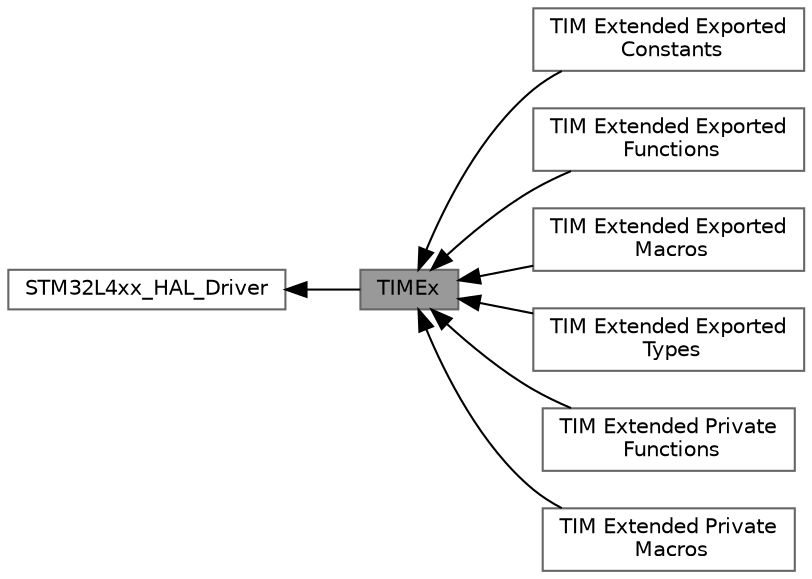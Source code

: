 digraph "TIMEx"
{
 // LATEX_PDF_SIZE
  bgcolor="transparent";
  edge [fontname=Helvetica,fontsize=10,labelfontname=Helvetica,labelfontsize=10];
  node [fontname=Helvetica,fontsize=10,shape=box,height=0.2,width=0.4];
  rankdir=LR;
  Node2 [id="Node000002",label="STM32L4xx_HAL_Driver",height=0.2,width=0.4,color="grey40", fillcolor="white", style="filled",URL="$group___s_t_m32_l4xx___h_a_l___driver.html",tooltip=" "];
  Node1 [id="Node000001",label="TIMEx",height=0.2,width=0.4,color="gray40", fillcolor="grey60", style="filled", fontcolor="black",tooltip="TIM Extended HAL module driver"];
  Node4 [id="Node000004",label="TIM Extended Exported\l Constants",height=0.2,width=0.4,color="grey40", fillcolor="white", style="filled",URL="$group___t_i_m_ex___exported___constants.html",tooltip=" "];
  Node7 [id="Node000007",label="TIM Extended Exported\l Functions",height=0.2,width=0.4,color="grey40", fillcolor="white", style="filled",URL="$group___t_i_m_ex___exported___functions.html",tooltip=" "];
  Node5 [id="Node000005",label="TIM Extended Exported\l Macros",height=0.2,width=0.4,color="grey40", fillcolor="white", style="filled",URL="$group___t_i_m_ex___exported___macros.html",tooltip=" "];
  Node3 [id="Node000003",label="TIM Extended Exported\l Types",height=0.2,width=0.4,color="grey40", fillcolor="white", style="filled",URL="$group___t_i_m_ex___exported___types.html",tooltip=" "];
  Node8 [id="Node000008",label="TIM Extended Private\l Functions",height=0.2,width=0.4,color="grey40", fillcolor="white", style="filled",URL="$group___t_i_m_ex___private___functions.html",tooltip=" "];
  Node6 [id="Node000006",label="TIM Extended Private\l Macros",height=0.2,width=0.4,color="grey40", fillcolor="white", style="filled",URL="$group___t_i_m_ex___private___macros.html",tooltip=" "];
  Node2->Node1 [shape=plaintext, dir="back", style="solid"];
  Node1->Node3 [shape=plaintext, dir="back", style="solid"];
  Node1->Node4 [shape=plaintext, dir="back", style="solid"];
  Node1->Node5 [shape=plaintext, dir="back", style="solid"];
  Node1->Node6 [shape=plaintext, dir="back", style="solid"];
  Node1->Node7 [shape=plaintext, dir="back", style="solid"];
  Node1->Node8 [shape=plaintext, dir="back", style="solid"];
}
